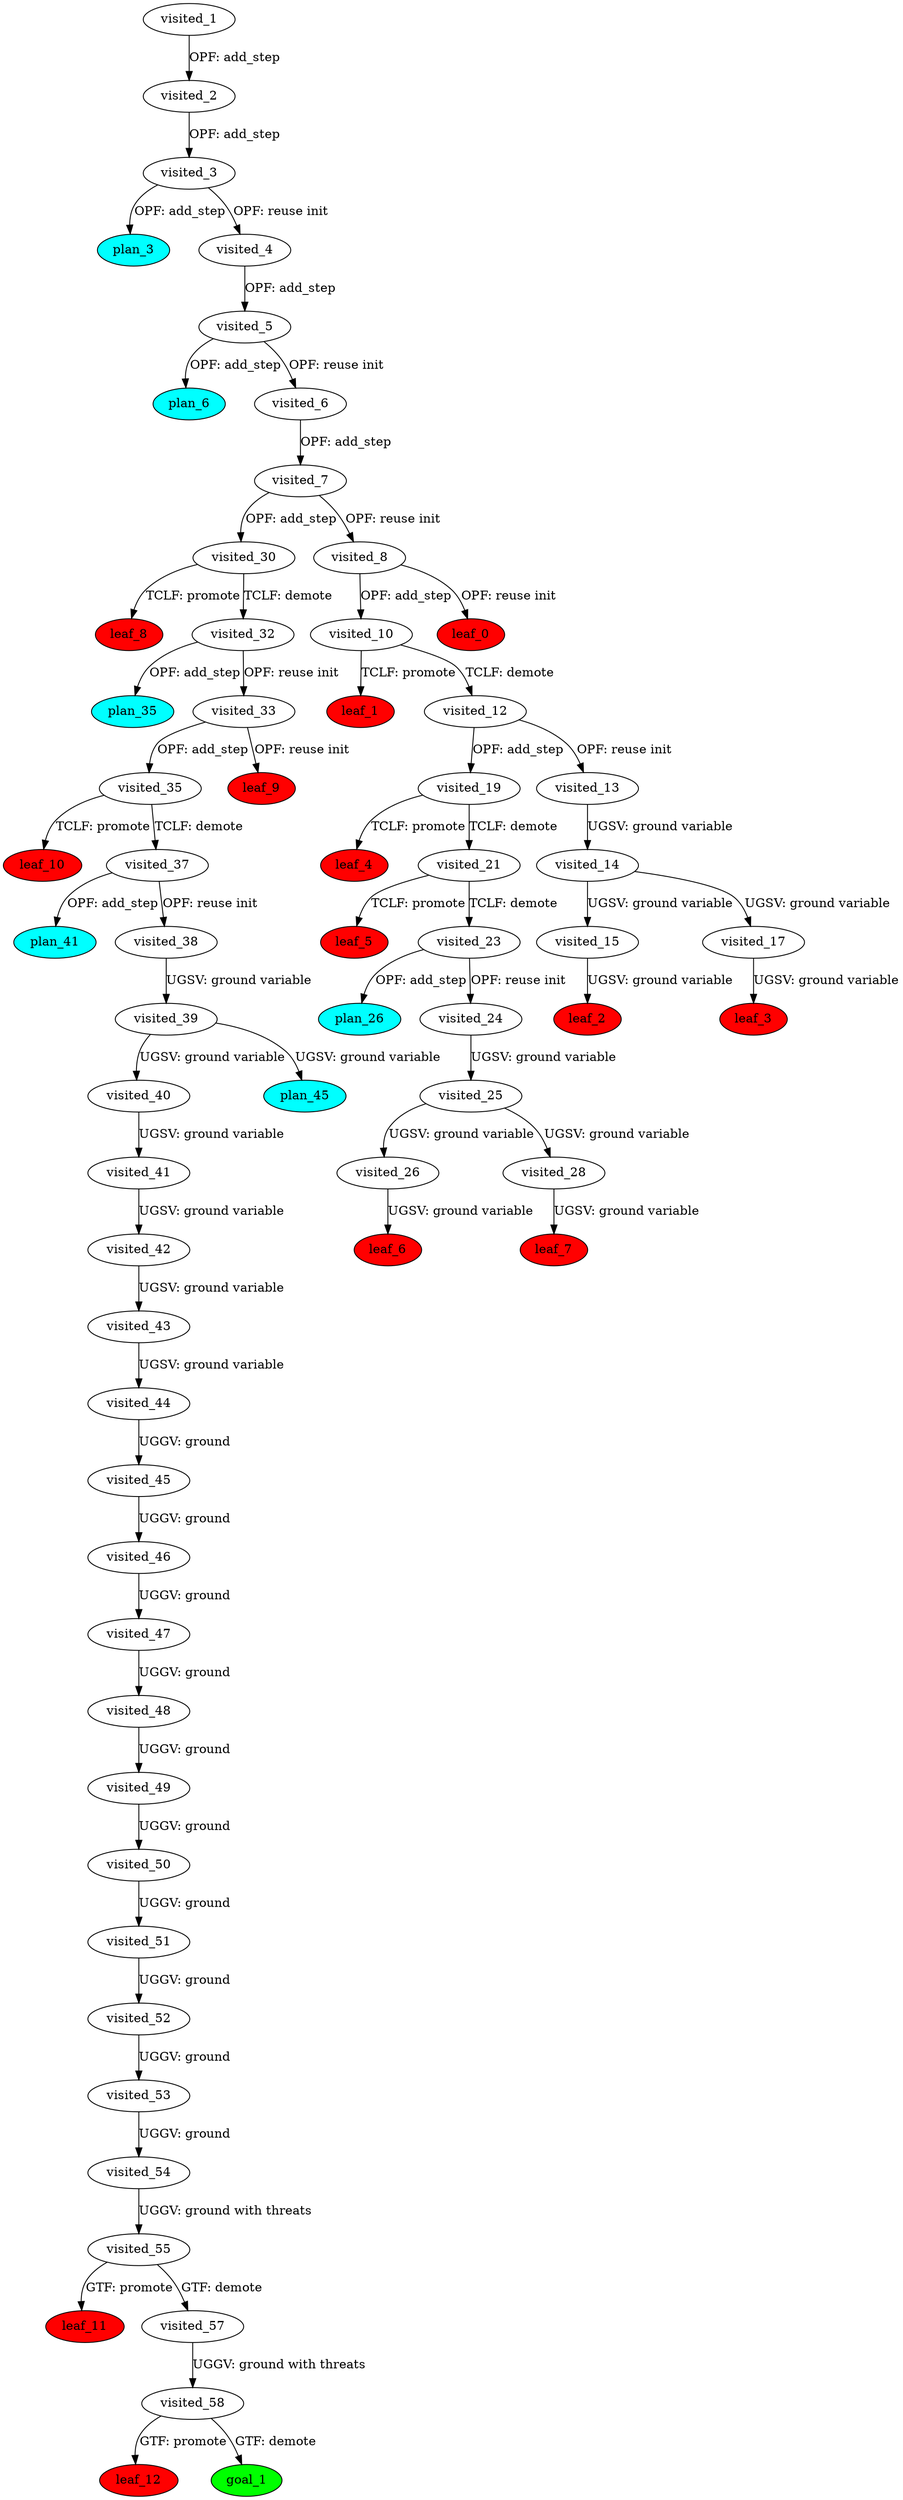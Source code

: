 digraph {
	"6928bbf5-6ff3-464a-f77e-bff26c672e50" [label=plan_0 fillcolor=cyan style=filled]
	"6928bbf5-6ff3-464a-f77e-bff26c672e50" [label=visited_1 fillcolor=white style=filled]
	"023df7dc-a606-1546-3ff2-12da0cd78ab7" [label=plan_1 fillcolor=cyan style=filled]
	"6928bbf5-6ff3-464a-f77e-bff26c672e50" -> "023df7dc-a606-1546-3ff2-12da0cd78ab7" [label="OPF: add_step"]
	"023df7dc-a606-1546-3ff2-12da0cd78ab7" [label=visited_2 fillcolor=white style=filled]
	"2b195f4d-f752-60c3-89ec-c7889c236e91" [label=plan_2 fillcolor=cyan style=filled]
	"023df7dc-a606-1546-3ff2-12da0cd78ab7" -> "2b195f4d-f752-60c3-89ec-c7889c236e91" [label="OPF: add_step"]
	"2b195f4d-f752-60c3-89ec-c7889c236e91" [label=visited_3 fillcolor=white style=filled]
	"184cd01f-dbeb-0e6c-6b71-30c5358637eb" [label=plan_3 fillcolor=cyan style=filled]
	"2b195f4d-f752-60c3-89ec-c7889c236e91" -> "184cd01f-dbeb-0e6c-6b71-30c5358637eb" [label="OPF: add_step"]
	"d6d068e3-7236-968f-b3ca-c96c22c2699c" [label=plan_4 fillcolor=cyan style=filled]
	"2b195f4d-f752-60c3-89ec-c7889c236e91" -> "d6d068e3-7236-968f-b3ca-c96c22c2699c" [label="OPF: reuse init"]
	"d6d068e3-7236-968f-b3ca-c96c22c2699c" [label=visited_4 fillcolor=white style=filled]
	"ee73a8a1-2139-4cf4-98b2-4009b034d2d8" [label=plan_5 fillcolor=cyan style=filled]
	"d6d068e3-7236-968f-b3ca-c96c22c2699c" -> "ee73a8a1-2139-4cf4-98b2-4009b034d2d8" [label="OPF: add_step"]
	"ee73a8a1-2139-4cf4-98b2-4009b034d2d8" [label=visited_5 fillcolor=white style=filled]
	"1ab0b783-053c-e116-c029-b7b881924180" [label=plan_6 fillcolor=cyan style=filled]
	"ee73a8a1-2139-4cf4-98b2-4009b034d2d8" -> "1ab0b783-053c-e116-c029-b7b881924180" [label="OPF: add_step"]
	"54320492-1c07-0b4d-f320-dfed9f9bd255" [label=plan_7 fillcolor=cyan style=filled]
	"ee73a8a1-2139-4cf4-98b2-4009b034d2d8" -> "54320492-1c07-0b4d-f320-dfed9f9bd255" [label="OPF: reuse init"]
	"54320492-1c07-0b4d-f320-dfed9f9bd255" [label=visited_6 fillcolor=white style=filled]
	"ca6dc550-387c-0281-badd-b55738a54fa3" [label=plan_8 fillcolor=cyan style=filled]
	"54320492-1c07-0b4d-f320-dfed9f9bd255" -> "ca6dc550-387c-0281-badd-b55738a54fa3" [label="OPF: add_step"]
	"ca6dc550-387c-0281-badd-b55738a54fa3" [label=visited_7 fillcolor=white style=filled]
	"c268da61-e180-9e78-50c9-d6aaec697faf" [label=plan_9 fillcolor=cyan style=filled]
	"ca6dc550-387c-0281-badd-b55738a54fa3" -> "c268da61-e180-9e78-50c9-d6aaec697faf" [label="OPF: add_step"]
	"7d5c03aa-b563-df71-6872-332b109a7ff5" [label=plan_10 fillcolor=cyan style=filled]
	"ca6dc550-387c-0281-badd-b55738a54fa3" -> "7d5c03aa-b563-df71-6872-332b109a7ff5" [label="OPF: reuse init"]
	"7d5c03aa-b563-df71-6872-332b109a7ff5" [label=visited_8 fillcolor=white style=filled]
	"6511f97a-ce10-a989-b31e-af1d95fac400" [label=plan_11 fillcolor=cyan style=filled]
	"7d5c03aa-b563-df71-6872-332b109a7ff5" -> "6511f97a-ce10-a989-b31e-af1d95fac400" [label="OPF: add_step"]
	"19429565-10c5-b838-6b63-6d092bc32cb9" [label=plan_12 fillcolor=cyan style=filled]
	"7d5c03aa-b563-df71-6872-332b109a7ff5" -> "19429565-10c5-b838-6b63-6d092bc32cb9" [label="OPF: reuse init"]
	"19429565-10c5-b838-6b63-6d092bc32cb9" [label=visited_9 fillcolor=white style=filled]
	"19429565-10c5-b838-6b63-6d092bc32cb9" [label=leaf_0 fillcolor=red style=filled]
	"6511f97a-ce10-a989-b31e-af1d95fac400" [label=visited_10 fillcolor=white style=filled]
	"98415c36-9ce6-a15e-fdeb-5601eb106616" [label=plan_13 fillcolor=cyan style=filled]
	"6511f97a-ce10-a989-b31e-af1d95fac400" -> "98415c36-9ce6-a15e-fdeb-5601eb106616" [label="TCLF: promote"]
	"1458f98f-0744-6e22-9747-5e76afe898b4" [label=plan_14 fillcolor=cyan style=filled]
	"6511f97a-ce10-a989-b31e-af1d95fac400" -> "1458f98f-0744-6e22-9747-5e76afe898b4" [label="TCLF: demote"]
	"98415c36-9ce6-a15e-fdeb-5601eb106616" [label=visited_11 fillcolor=white style=filled]
	"98415c36-9ce6-a15e-fdeb-5601eb106616" [label=leaf_1 fillcolor=red style=filled]
	"1458f98f-0744-6e22-9747-5e76afe898b4" [label=visited_12 fillcolor=white style=filled]
	"40fcfcbb-7c8a-05e7-aad7-a8ff38c6fa86" [label=plan_15 fillcolor=cyan style=filled]
	"1458f98f-0744-6e22-9747-5e76afe898b4" -> "40fcfcbb-7c8a-05e7-aad7-a8ff38c6fa86" [label="OPF: add_step"]
	"34d151c9-6a60-3826-009a-18485cff27c2" [label=plan_16 fillcolor=cyan style=filled]
	"1458f98f-0744-6e22-9747-5e76afe898b4" -> "34d151c9-6a60-3826-009a-18485cff27c2" [label="OPF: reuse init"]
	"34d151c9-6a60-3826-009a-18485cff27c2" [label=visited_13 fillcolor=white style=filled]
	"61b819fc-d28e-0eee-027e-2aeb6dc1049d" [label=plan_17 fillcolor=cyan style=filled]
	"34d151c9-6a60-3826-009a-18485cff27c2" -> "61b819fc-d28e-0eee-027e-2aeb6dc1049d" [label="UGSV: ground variable"]
	"61b819fc-d28e-0eee-027e-2aeb6dc1049d" [label=visited_14 fillcolor=white style=filled]
	"0d9ed6d5-d275-53ca-2a8d-de178f58c228" [label=plan_18 fillcolor=cyan style=filled]
	"61b819fc-d28e-0eee-027e-2aeb6dc1049d" -> "0d9ed6d5-d275-53ca-2a8d-de178f58c228" [label="UGSV: ground variable"]
	"2e976445-36cc-c4e1-db4b-a60254a00653" [label=plan_19 fillcolor=cyan style=filled]
	"61b819fc-d28e-0eee-027e-2aeb6dc1049d" -> "2e976445-36cc-c4e1-db4b-a60254a00653" [label="UGSV: ground variable"]
	"0d9ed6d5-d275-53ca-2a8d-de178f58c228" [label=visited_15 fillcolor=white style=filled]
	"73361884-af7b-c9c1-e2f6-5641c826dc9a" [label=plan_20 fillcolor=cyan style=filled]
	"0d9ed6d5-d275-53ca-2a8d-de178f58c228" -> "73361884-af7b-c9c1-e2f6-5641c826dc9a" [label="UGSV: ground variable"]
	"73361884-af7b-c9c1-e2f6-5641c826dc9a" [label=visited_16 fillcolor=white style=filled]
	"73361884-af7b-c9c1-e2f6-5641c826dc9a" [label=leaf_2 fillcolor=red style=filled]
	"2e976445-36cc-c4e1-db4b-a60254a00653" [label=visited_17 fillcolor=white style=filled]
	"4260ad12-e3e5-6f81-6eb3-35feef428690" [label=plan_21 fillcolor=cyan style=filled]
	"2e976445-36cc-c4e1-db4b-a60254a00653" -> "4260ad12-e3e5-6f81-6eb3-35feef428690" [label="UGSV: ground variable"]
	"4260ad12-e3e5-6f81-6eb3-35feef428690" [label=visited_18 fillcolor=white style=filled]
	"4260ad12-e3e5-6f81-6eb3-35feef428690" [label=leaf_3 fillcolor=red style=filled]
	"40fcfcbb-7c8a-05e7-aad7-a8ff38c6fa86" [label=visited_19 fillcolor=white style=filled]
	"99fdd406-4d77-45e1-32c1-aa83d03961f3" [label=plan_22 fillcolor=cyan style=filled]
	"40fcfcbb-7c8a-05e7-aad7-a8ff38c6fa86" -> "99fdd406-4d77-45e1-32c1-aa83d03961f3" [label="TCLF: promote"]
	"b7d67e2b-18a2-957e-996a-76b02a64d376" [label=plan_23 fillcolor=cyan style=filled]
	"40fcfcbb-7c8a-05e7-aad7-a8ff38c6fa86" -> "b7d67e2b-18a2-957e-996a-76b02a64d376" [label="TCLF: demote"]
	"99fdd406-4d77-45e1-32c1-aa83d03961f3" [label=visited_20 fillcolor=white style=filled]
	"99fdd406-4d77-45e1-32c1-aa83d03961f3" [label=leaf_4 fillcolor=red style=filled]
	"b7d67e2b-18a2-957e-996a-76b02a64d376" [label=visited_21 fillcolor=white style=filled]
	"9d39b9fb-826c-8c25-ec93-5a88390ae600" [label=plan_24 fillcolor=cyan style=filled]
	"b7d67e2b-18a2-957e-996a-76b02a64d376" -> "9d39b9fb-826c-8c25-ec93-5a88390ae600" [label="TCLF: promote"]
	"903df909-13ee-47e5-4c13-24bfcf7e514b" [label=plan_25 fillcolor=cyan style=filled]
	"b7d67e2b-18a2-957e-996a-76b02a64d376" -> "903df909-13ee-47e5-4c13-24bfcf7e514b" [label="TCLF: demote"]
	"9d39b9fb-826c-8c25-ec93-5a88390ae600" [label=visited_22 fillcolor=white style=filled]
	"9d39b9fb-826c-8c25-ec93-5a88390ae600" [label=leaf_5 fillcolor=red style=filled]
	"903df909-13ee-47e5-4c13-24bfcf7e514b" [label=visited_23 fillcolor=white style=filled]
	"8ee93317-2737-a89a-446a-5635946f82f4" [label=plan_26 fillcolor=cyan style=filled]
	"903df909-13ee-47e5-4c13-24bfcf7e514b" -> "8ee93317-2737-a89a-446a-5635946f82f4" [label="OPF: add_step"]
	"8428731c-872e-05e5-4b69-e9cb59efc176" [label=plan_27 fillcolor=cyan style=filled]
	"903df909-13ee-47e5-4c13-24bfcf7e514b" -> "8428731c-872e-05e5-4b69-e9cb59efc176" [label="OPF: reuse init"]
	"8428731c-872e-05e5-4b69-e9cb59efc176" [label=visited_24 fillcolor=white style=filled]
	"b20c5edf-2c05-f876-ca0b-28349dbfc73c" [label=plan_28 fillcolor=cyan style=filled]
	"8428731c-872e-05e5-4b69-e9cb59efc176" -> "b20c5edf-2c05-f876-ca0b-28349dbfc73c" [label="UGSV: ground variable"]
	"b20c5edf-2c05-f876-ca0b-28349dbfc73c" [label=visited_25 fillcolor=white style=filled]
	"b17c743c-d3aa-ed80-26ec-7b85cac722d6" [label=plan_29 fillcolor=cyan style=filled]
	"b20c5edf-2c05-f876-ca0b-28349dbfc73c" -> "b17c743c-d3aa-ed80-26ec-7b85cac722d6" [label="UGSV: ground variable"]
	"26248937-38da-8b3d-c94b-fc2e5f20282b" [label=plan_30 fillcolor=cyan style=filled]
	"b20c5edf-2c05-f876-ca0b-28349dbfc73c" -> "26248937-38da-8b3d-c94b-fc2e5f20282b" [label="UGSV: ground variable"]
	"b17c743c-d3aa-ed80-26ec-7b85cac722d6" [label=visited_26 fillcolor=white style=filled]
	"ead764ef-159f-115a-64ab-86ba34b5ddd8" [label=plan_31 fillcolor=cyan style=filled]
	"b17c743c-d3aa-ed80-26ec-7b85cac722d6" -> "ead764ef-159f-115a-64ab-86ba34b5ddd8" [label="UGSV: ground variable"]
	"ead764ef-159f-115a-64ab-86ba34b5ddd8" [label=visited_27 fillcolor=white style=filled]
	"ead764ef-159f-115a-64ab-86ba34b5ddd8" [label=leaf_6 fillcolor=red style=filled]
	"26248937-38da-8b3d-c94b-fc2e5f20282b" [label=visited_28 fillcolor=white style=filled]
	"14cfe26d-f430-c428-f6a7-c6d6d8f918d9" [label=plan_32 fillcolor=cyan style=filled]
	"26248937-38da-8b3d-c94b-fc2e5f20282b" -> "14cfe26d-f430-c428-f6a7-c6d6d8f918d9" [label="UGSV: ground variable"]
	"14cfe26d-f430-c428-f6a7-c6d6d8f918d9" [label=visited_29 fillcolor=white style=filled]
	"14cfe26d-f430-c428-f6a7-c6d6d8f918d9" [label=leaf_7 fillcolor=red style=filled]
	"c268da61-e180-9e78-50c9-d6aaec697faf" [label=visited_30 fillcolor=white style=filled]
	"d8ac924f-7eda-2377-866c-38ae88451d69" [label=plan_33 fillcolor=cyan style=filled]
	"c268da61-e180-9e78-50c9-d6aaec697faf" -> "d8ac924f-7eda-2377-866c-38ae88451d69" [label="TCLF: promote"]
	"ce866e68-c4d5-9953-6895-41af084fa02c" [label=plan_34 fillcolor=cyan style=filled]
	"c268da61-e180-9e78-50c9-d6aaec697faf" -> "ce866e68-c4d5-9953-6895-41af084fa02c" [label="TCLF: demote"]
	"d8ac924f-7eda-2377-866c-38ae88451d69" [label=visited_31 fillcolor=white style=filled]
	"d8ac924f-7eda-2377-866c-38ae88451d69" [label=leaf_8 fillcolor=red style=filled]
	"ce866e68-c4d5-9953-6895-41af084fa02c" [label=visited_32 fillcolor=white style=filled]
	"ca932312-7464-a2cf-c714-6320d9d9d587" [label=plan_35 fillcolor=cyan style=filled]
	"ce866e68-c4d5-9953-6895-41af084fa02c" -> "ca932312-7464-a2cf-c714-6320d9d9d587" [label="OPF: add_step"]
	"6240d7eb-8e15-b80f-07a6-d638c63e48d3" [label=plan_36 fillcolor=cyan style=filled]
	"ce866e68-c4d5-9953-6895-41af084fa02c" -> "6240d7eb-8e15-b80f-07a6-d638c63e48d3" [label="OPF: reuse init"]
	"6240d7eb-8e15-b80f-07a6-d638c63e48d3" [label=visited_33 fillcolor=white style=filled]
	"d1930b4b-cdb2-4cf5-3425-92cf15bc0e8e" [label=plan_37 fillcolor=cyan style=filled]
	"6240d7eb-8e15-b80f-07a6-d638c63e48d3" -> "d1930b4b-cdb2-4cf5-3425-92cf15bc0e8e" [label="OPF: add_step"]
	"0e27c2fb-7b7d-3c1b-3cae-18e315fa8de2" [label=plan_38 fillcolor=cyan style=filled]
	"6240d7eb-8e15-b80f-07a6-d638c63e48d3" -> "0e27c2fb-7b7d-3c1b-3cae-18e315fa8de2" [label="OPF: reuse init"]
	"0e27c2fb-7b7d-3c1b-3cae-18e315fa8de2" [label=visited_34 fillcolor=white style=filled]
	"0e27c2fb-7b7d-3c1b-3cae-18e315fa8de2" [label=leaf_9 fillcolor=red style=filled]
	"d1930b4b-cdb2-4cf5-3425-92cf15bc0e8e" [label=visited_35 fillcolor=white style=filled]
	"a5d1e920-92f5-8fca-1221-e7a384caad39" [label=plan_39 fillcolor=cyan style=filled]
	"d1930b4b-cdb2-4cf5-3425-92cf15bc0e8e" -> "a5d1e920-92f5-8fca-1221-e7a384caad39" [label="TCLF: promote"]
	"059d9254-ecc4-0a43-d66d-2177ea429c82" [label=plan_40 fillcolor=cyan style=filled]
	"d1930b4b-cdb2-4cf5-3425-92cf15bc0e8e" -> "059d9254-ecc4-0a43-d66d-2177ea429c82" [label="TCLF: demote"]
	"a5d1e920-92f5-8fca-1221-e7a384caad39" [label=visited_36 fillcolor=white style=filled]
	"a5d1e920-92f5-8fca-1221-e7a384caad39" [label=leaf_10 fillcolor=red style=filled]
	"059d9254-ecc4-0a43-d66d-2177ea429c82" [label=visited_37 fillcolor=white style=filled]
	"0e475cc0-e993-c899-a13a-eb7fc127b82a" [label=plan_41 fillcolor=cyan style=filled]
	"059d9254-ecc4-0a43-d66d-2177ea429c82" -> "0e475cc0-e993-c899-a13a-eb7fc127b82a" [label="OPF: add_step"]
	"c88695ef-b8bf-1939-44fe-3b5bf4048b51" [label=plan_42 fillcolor=cyan style=filled]
	"059d9254-ecc4-0a43-d66d-2177ea429c82" -> "c88695ef-b8bf-1939-44fe-3b5bf4048b51" [label="OPF: reuse init"]
	"c88695ef-b8bf-1939-44fe-3b5bf4048b51" [label=visited_38 fillcolor=white style=filled]
	"80a51dbc-b83e-7285-cbc4-c473d831699a" [label=plan_43 fillcolor=cyan style=filled]
	"c88695ef-b8bf-1939-44fe-3b5bf4048b51" -> "80a51dbc-b83e-7285-cbc4-c473d831699a" [label="UGSV: ground variable"]
	"80a51dbc-b83e-7285-cbc4-c473d831699a" [label=visited_39 fillcolor=white style=filled]
	"e204c35e-4677-977a-0457-829283a876cc" [label=plan_44 fillcolor=cyan style=filled]
	"80a51dbc-b83e-7285-cbc4-c473d831699a" -> "e204c35e-4677-977a-0457-829283a876cc" [label="UGSV: ground variable"]
	"2ad0a64c-72b7-a71e-bc44-5b302e9100ff" [label=plan_45 fillcolor=cyan style=filled]
	"80a51dbc-b83e-7285-cbc4-c473d831699a" -> "2ad0a64c-72b7-a71e-bc44-5b302e9100ff" [label="UGSV: ground variable"]
	"e204c35e-4677-977a-0457-829283a876cc" [label=visited_40 fillcolor=white style=filled]
	"b9808dc9-ac5f-6b61-02e4-fe43501ed871" [label=plan_46 fillcolor=cyan style=filled]
	"e204c35e-4677-977a-0457-829283a876cc" -> "b9808dc9-ac5f-6b61-02e4-fe43501ed871" [label="UGSV: ground variable"]
	"b9808dc9-ac5f-6b61-02e4-fe43501ed871" [label=visited_41 fillcolor=white style=filled]
	"a2b374fa-139f-dfab-ce74-33329fa34a5e" [label=plan_47 fillcolor=cyan style=filled]
	"b9808dc9-ac5f-6b61-02e4-fe43501ed871" -> "a2b374fa-139f-dfab-ce74-33329fa34a5e" [label="UGSV: ground variable"]
	"a2b374fa-139f-dfab-ce74-33329fa34a5e" [label=visited_42 fillcolor=white style=filled]
	"c886bd6e-e6fa-bfe2-606c-14891a70def1" [label=plan_48 fillcolor=cyan style=filled]
	"a2b374fa-139f-dfab-ce74-33329fa34a5e" -> "c886bd6e-e6fa-bfe2-606c-14891a70def1" [label="UGSV: ground variable"]
	"c886bd6e-e6fa-bfe2-606c-14891a70def1" [label=visited_43 fillcolor=white style=filled]
	"1d6c3d7e-5325-76ad-3f03-771cc8a4982e" [label=plan_49 fillcolor=cyan style=filled]
	"c886bd6e-e6fa-bfe2-606c-14891a70def1" -> "1d6c3d7e-5325-76ad-3f03-771cc8a4982e" [label="UGSV: ground variable"]
	"1d6c3d7e-5325-76ad-3f03-771cc8a4982e" [label=visited_44 fillcolor=white style=filled]
	"a9a1758c-6bd2-9067-3ed0-2ce25f03bd4a" [label=plan_50 fillcolor=cyan style=filled]
	"1d6c3d7e-5325-76ad-3f03-771cc8a4982e" -> "a9a1758c-6bd2-9067-3ed0-2ce25f03bd4a" [label="UGGV: ground"]
	"a9a1758c-6bd2-9067-3ed0-2ce25f03bd4a" [label=visited_45 fillcolor=white style=filled]
	"2c5b3e2d-9370-2c9c-e83f-979bb910ee8e" [label=plan_51 fillcolor=cyan style=filled]
	"a9a1758c-6bd2-9067-3ed0-2ce25f03bd4a" -> "2c5b3e2d-9370-2c9c-e83f-979bb910ee8e" [label="UGGV: ground"]
	"2c5b3e2d-9370-2c9c-e83f-979bb910ee8e" [label=visited_46 fillcolor=white style=filled]
	"c6482fd2-19b1-fbb6-133f-afca2eccad55" [label=plan_52 fillcolor=cyan style=filled]
	"2c5b3e2d-9370-2c9c-e83f-979bb910ee8e" -> "c6482fd2-19b1-fbb6-133f-afca2eccad55" [label="UGGV: ground"]
	"c6482fd2-19b1-fbb6-133f-afca2eccad55" [label=visited_47 fillcolor=white style=filled]
	"29c820e7-c942-723d-e445-bd28516a0086" [label=plan_53 fillcolor=cyan style=filled]
	"c6482fd2-19b1-fbb6-133f-afca2eccad55" -> "29c820e7-c942-723d-e445-bd28516a0086" [label="UGGV: ground"]
	"29c820e7-c942-723d-e445-bd28516a0086" [label=visited_48 fillcolor=white style=filled]
	"b358b73d-0a20-2e17-a481-c2acd996b7ee" [label=plan_54 fillcolor=cyan style=filled]
	"29c820e7-c942-723d-e445-bd28516a0086" -> "b358b73d-0a20-2e17-a481-c2acd996b7ee" [label="UGGV: ground"]
	"b358b73d-0a20-2e17-a481-c2acd996b7ee" [label=visited_49 fillcolor=white style=filled]
	"2d76d337-a4c1-d42f-8164-ade9f7810e46" [label=plan_55 fillcolor=cyan style=filled]
	"b358b73d-0a20-2e17-a481-c2acd996b7ee" -> "2d76d337-a4c1-d42f-8164-ade9f7810e46" [label="UGGV: ground"]
	"2d76d337-a4c1-d42f-8164-ade9f7810e46" [label=visited_50 fillcolor=white style=filled]
	"caa6c3fd-4bd7-adab-efef-3ca575e30436" [label=plan_56 fillcolor=cyan style=filled]
	"2d76d337-a4c1-d42f-8164-ade9f7810e46" -> "caa6c3fd-4bd7-adab-efef-3ca575e30436" [label="UGGV: ground"]
	"caa6c3fd-4bd7-adab-efef-3ca575e30436" [label=visited_51 fillcolor=white style=filled]
	"f278b53c-151a-27bb-83d0-d26fdedeb56f" [label=plan_57 fillcolor=cyan style=filled]
	"caa6c3fd-4bd7-adab-efef-3ca575e30436" -> "f278b53c-151a-27bb-83d0-d26fdedeb56f" [label="UGGV: ground"]
	"f278b53c-151a-27bb-83d0-d26fdedeb56f" [label=visited_52 fillcolor=white style=filled]
	"3823eb5c-4b71-6ac2-4778-83710f71e4b0" [label=plan_58 fillcolor=cyan style=filled]
	"f278b53c-151a-27bb-83d0-d26fdedeb56f" -> "3823eb5c-4b71-6ac2-4778-83710f71e4b0" [label="UGGV: ground"]
	"3823eb5c-4b71-6ac2-4778-83710f71e4b0" [label=visited_53 fillcolor=white style=filled]
	"9b4a5c95-021e-770d-bcf0-de45ba7bfea2" [label=plan_59 fillcolor=cyan style=filled]
	"3823eb5c-4b71-6ac2-4778-83710f71e4b0" -> "9b4a5c95-021e-770d-bcf0-de45ba7bfea2" [label="UGGV: ground"]
	"9b4a5c95-021e-770d-bcf0-de45ba7bfea2" [label=visited_54 fillcolor=white style=filled]
	"c8800385-1348-114d-5ec0-9f38ab0537ee" [label=plan_60 fillcolor=cyan style=filled]
	"9b4a5c95-021e-770d-bcf0-de45ba7bfea2" -> "c8800385-1348-114d-5ec0-9f38ab0537ee" [label="UGGV: ground with threats"]
	"c8800385-1348-114d-5ec0-9f38ab0537ee" [label=visited_55 fillcolor=white style=filled]
	"478c6745-4337-6faf-81bc-3eb497883d7d" [label=plan_61 fillcolor=cyan style=filled]
	"c8800385-1348-114d-5ec0-9f38ab0537ee" -> "478c6745-4337-6faf-81bc-3eb497883d7d" [label="GTF: promote"]
	"83f01e6a-e4a5-a9e6-54ce-ce8622df084c" [label=plan_62 fillcolor=cyan style=filled]
	"c8800385-1348-114d-5ec0-9f38ab0537ee" -> "83f01e6a-e4a5-a9e6-54ce-ce8622df084c" [label="GTF: demote"]
	"478c6745-4337-6faf-81bc-3eb497883d7d" [label=visited_56 fillcolor=white style=filled]
	"478c6745-4337-6faf-81bc-3eb497883d7d" [label=leaf_11 fillcolor=red style=filled]
	"83f01e6a-e4a5-a9e6-54ce-ce8622df084c" [label=visited_57 fillcolor=white style=filled]
	"50239625-f7f1-418b-7807-9cbae3c0f2f0" [label=plan_63 fillcolor=cyan style=filled]
	"83f01e6a-e4a5-a9e6-54ce-ce8622df084c" -> "50239625-f7f1-418b-7807-9cbae3c0f2f0" [label="UGGV: ground with threats"]
	"50239625-f7f1-418b-7807-9cbae3c0f2f0" [label=visited_58 fillcolor=white style=filled]
	"4331ea23-b1a5-19d2-1d2b-474782c0fb24" [label=plan_64 fillcolor=cyan style=filled]
	"50239625-f7f1-418b-7807-9cbae3c0f2f0" -> "4331ea23-b1a5-19d2-1d2b-474782c0fb24" [label="GTF: promote"]
	"7aa14240-1ba7-aa80-1c54-729e99cea12c" [label=plan_65 fillcolor=cyan style=filled]
	"50239625-f7f1-418b-7807-9cbae3c0f2f0" -> "7aa14240-1ba7-aa80-1c54-729e99cea12c" [label="GTF: demote"]
	"4331ea23-b1a5-19d2-1d2b-474782c0fb24" [label=visited_59 fillcolor=white style=filled]
	"4331ea23-b1a5-19d2-1d2b-474782c0fb24" [label=leaf_12 fillcolor=red style=filled]
	"7aa14240-1ba7-aa80-1c54-729e99cea12c" [label=visited_60 fillcolor=white style=filled]
	"7aa14240-1ba7-aa80-1c54-729e99cea12c" [label=goal_1 fillcolor=green style=filled]
}

